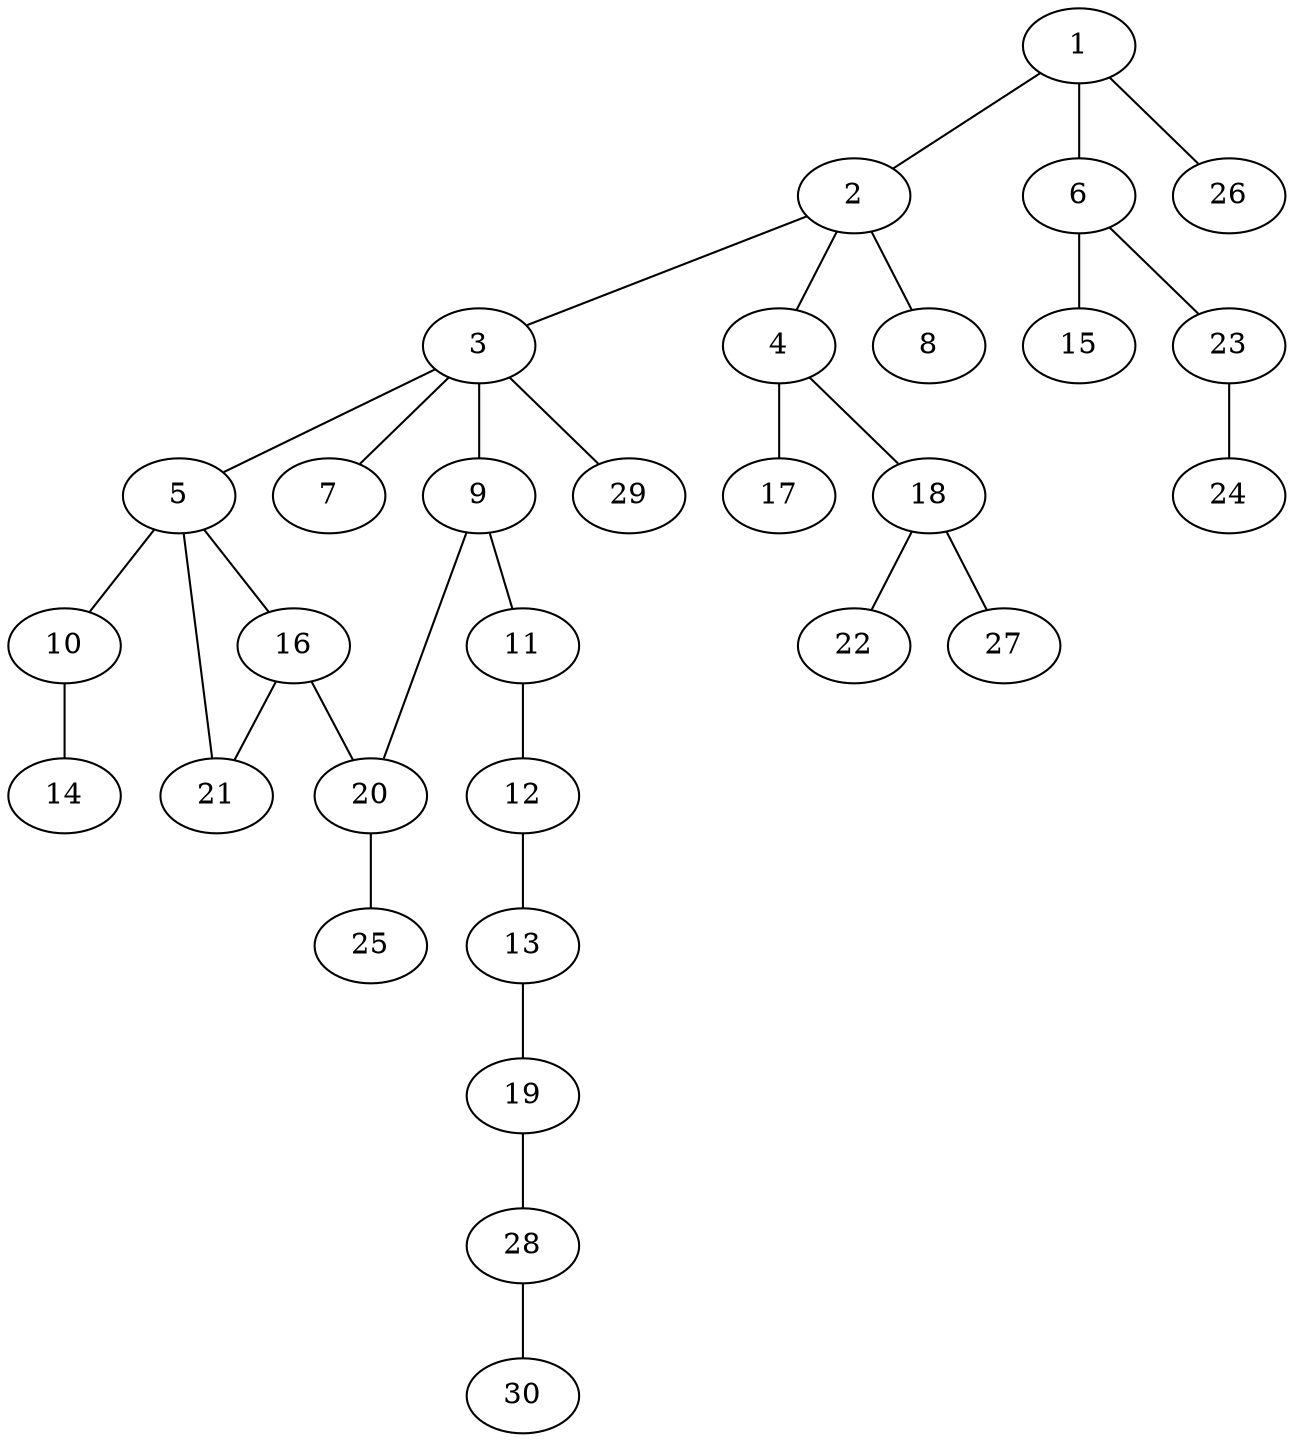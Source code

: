 graph graphname {1--2
1--6
1--26
2--3
2--4
2--8
3--5
3--7
3--9
3--29
4--17
4--18
5--10
5--16
5--21
6--15
6--23
9--11
9--20
10--14
11--12
12--13
13--19
16--20
16--21
18--22
18--27
19--28
20--25
23--24
28--30
}